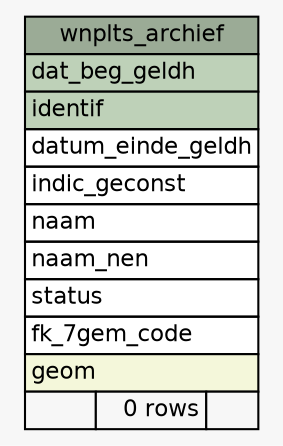 // dot 2.43.0 on Linux 5.15.0-58-generic
// SchemaSpy rev Unknown
digraph "wnplts_archief" {
  graph [
    rankdir="RL"
    bgcolor="#f7f7f7"
    nodesep="0.18"
    ranksep="0.46"
    fontname="Helvetica"
    fontsize="11"
  ];
  node [
    fontname="Helvetica"
    fontsize="11"
    shape="plaintext"
  ];
  edge [
    arrowsize="0.8"
  ];
  "wnplts_archief" [
    label=<
    <TABLE BORDER="0" CELLBORDER="1" CELLSPACING="0" BGCOLOR="#ffffff">
      <TR><TD COLSPAN="3" BGCOLOR="#9bab96" ALIGN="CENTER">wnplts_archief</TD></TR>
      <TR><TD PORT="dat_beg_geldh" COLSPAN="3" BGCOLOR="#bed1b8" ALIGN="LEFT">dat_beg_geldh</TD></TR>
      <TR><TD PORT="identif" COLSPAN="3" BGCOLOR="#bed1b8" ALIGN="LEFT">identif</TD></TR>
      <TR><TD PORT="datum_einde_geldh" COLSPAN="3" ALIGN="LEFT">datum_einde_geldh</TD></TR>
      <TR><TD PORT="indic_geconst" COLSPAN="3" ALIGN="LEFT">indic_geconst</TD></TR>
      <TR><TD PORT="naam" COLSPAN="3" ALIGN="LEFT">naam</TD></TR>
      <TR><TD PORT="naam_nen" COLSPAN="3" ALIGN="LEFT">naam_nen</TD></TR>
      <TR><TD PORT="status" COLSPAN="3" ALIGN="LEFT">status</TD></TR>
      <TR><TD PORT="fk_7gem_code" COLSPAN="3" ALIGN="LEFT">fk_7gem_code</TD></TR>
      <TR><TD PORT="geom" COLSPAN="3" BGCOLOR="#f4f7da" ALIGN="LEFT">geom</TD></TR>
      <TR><TD ALIGN="LEFT" BGCOLOR="#f7f7f7">  </TD><TD ALIGN="RIGHT" BGCOLOR="#f7f7f7">0 rows</TD><TD ALIGN="RIGHT" BGCOLOR="#f7f7f7">  </TD></TR>
    </TABLE>>
    URL="tables/wnplts_archief.html"
    tooltip="wnplts_archief"
  ];
}
